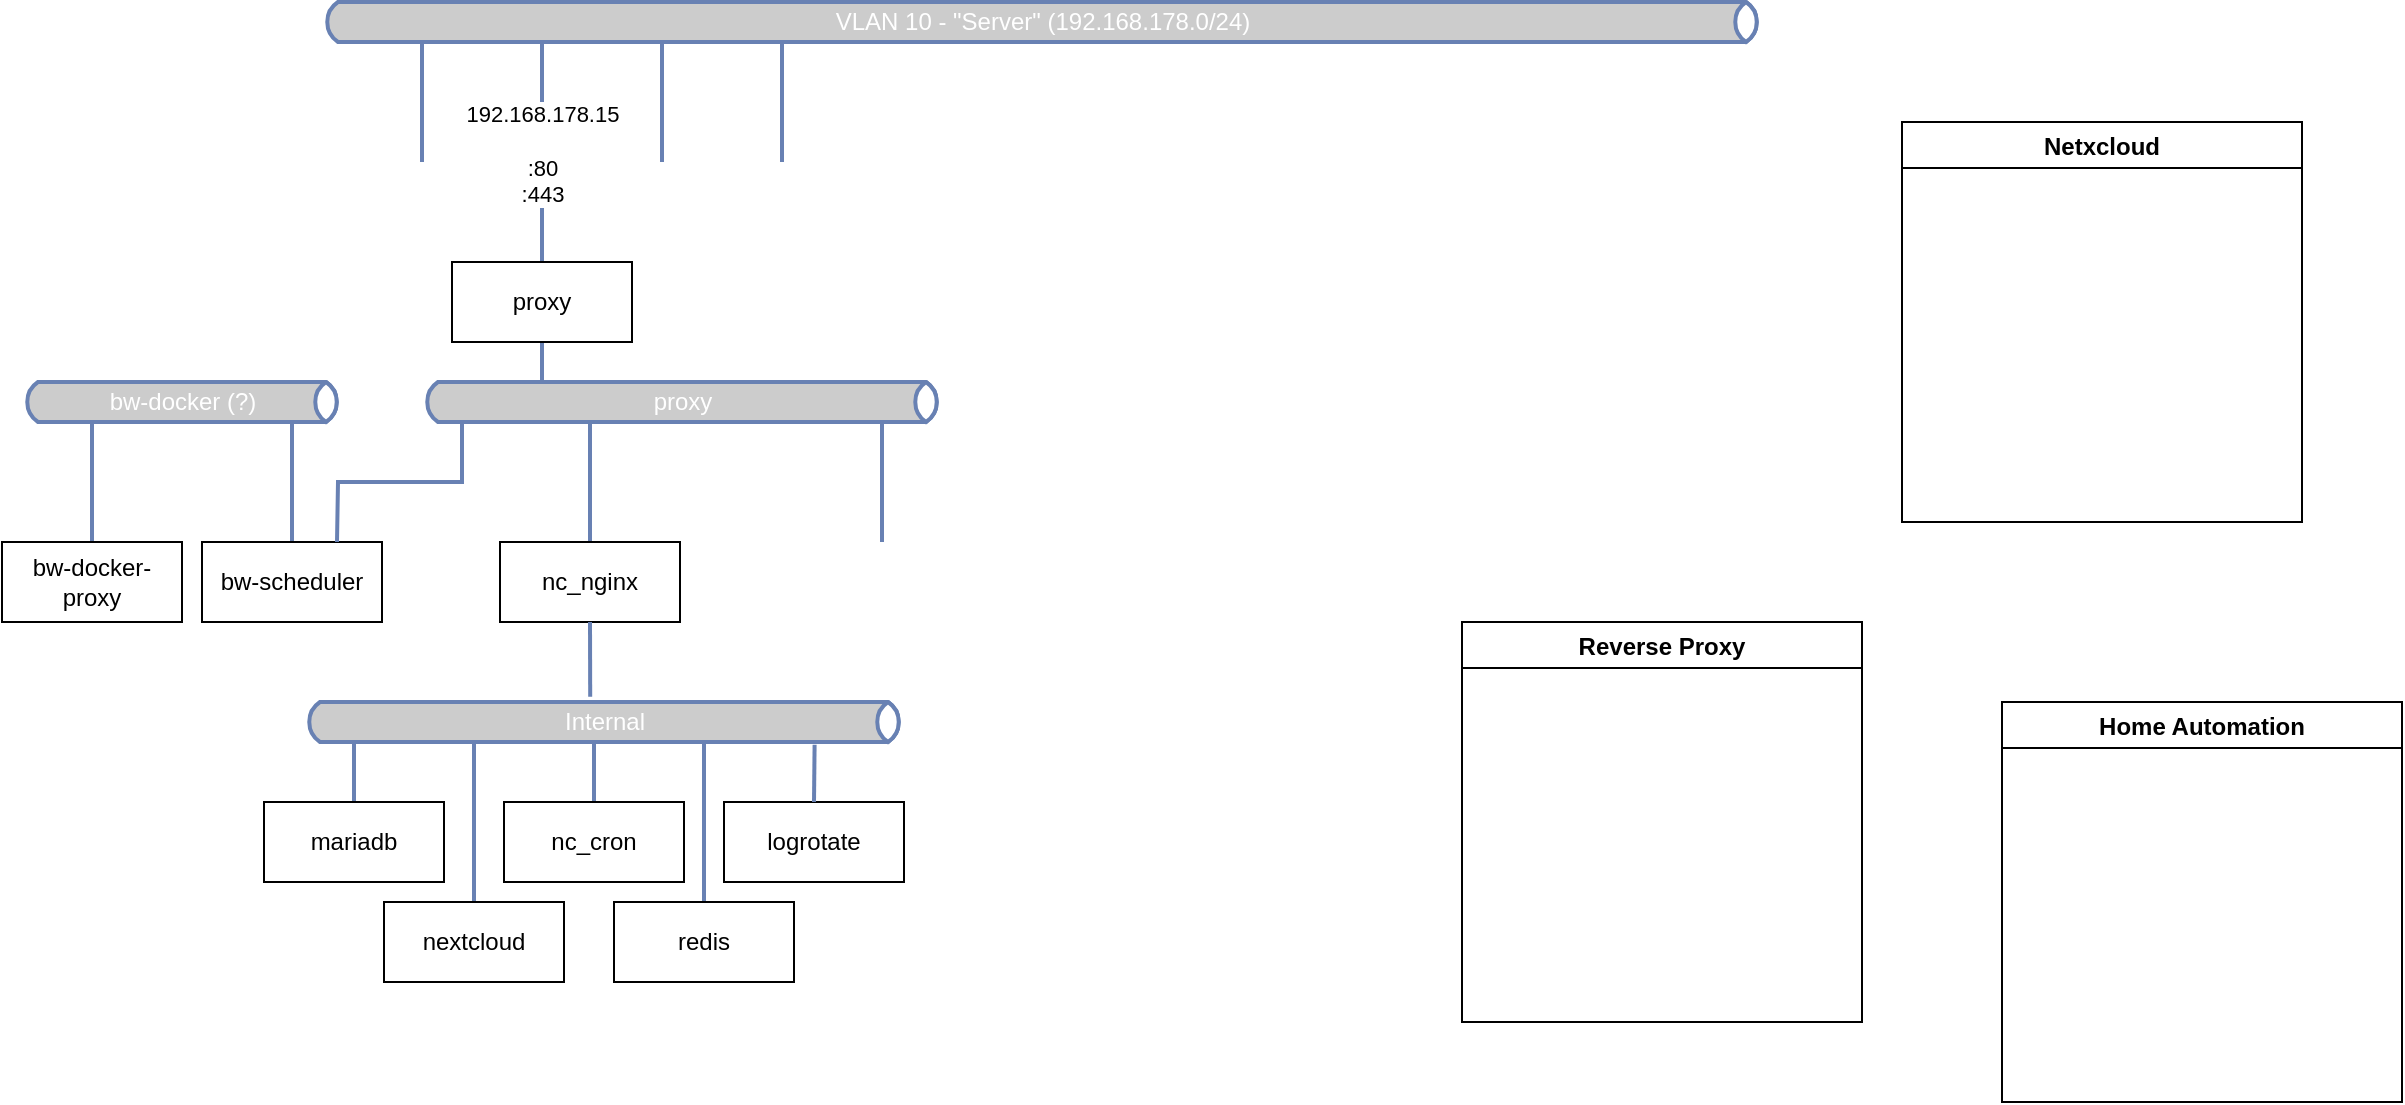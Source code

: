 <mxfile version="23.1.6" type="github">
  <diagram name="Page-1" id="WSNy4wVCY7JSL-_r6ql8">
    <mxGraphModel dx="1590" dy="1016" grid="1" gridSize="10" guides="1" tooltips="1" connect="1" arrows="1" fold="1" page="1" pageScale="1" pageWidth="827" pageHeight="1169" math="0" shadow="0">
      <root>
        <mxCell id="0" />
        <mxCell id="1" parent="0" />
        <mxCell id="-vyC8QUPcTlA4Ckdc9Ip-1" value="VLAN 10 - &quot;Server&quot; (192.168.178.0/24)" style="html=1;fillColor=#CCCCCC;strokeColor=#6881B3;gradientColor=none;gradientDirection=north;strokeWidth=2;shape=mxgraph.networks.bus;gradientColor=none;gradientDirection=north;fontColor=#ffffff;perimeter=backbonePerimeter;backboneSize=20;" vertex="1" parent="1">
          <mxGeometry x="180" y="200" width="720" height="20" as="geometry" />
        </mxCell>
        <mxCell id="-vyC8QUPcTlA4Ckdc9Ip-6" value="" style="strokeColor=#6881B3;edgeStyle=none;rounded=0;endArrow=none;html=1;strokeWidth=2;" edge="1" target="-vyC8QUPcTlA4Ckdc9Ip-1" parent="1">
          <mxGeometry relative="1" as="geometry">
            <mxPoint x="230" y="280" as="sourcePoint" />
          </mxGeometry>
        </mxCell>
        <mxCell id="-vyC8QUPcTlA4Ckdc9Ip-7" value="192.168.178.15&lt;br&gt;&lt;br&gt;:80&lt;br&gt;:443" style="strokeColor=#6881B3;edgeStyle=none;rounded=0;endArrow=none;html=1;strokeWidth=2;exitX=0.5;exitY=0;exitDx=0;exitDy=0;" edge="1" target="-vyC8QUPcTlA4Ckdc9Ip-1" parent="1" source="-vyC8QUPcTlA4Ckdc9Ip-29">
          <mxGeometry x="-0.006" relative="1" as="geometry">
            <mxPoint x="290" y="280" as="sourcePoint" />
            <mxPoint as="offset" />
          </mxGeometry>
        </mxCell>
        <mxCell id="-vyC8QUPcTlA4Ckdc9Ip-8" value="" style="strokeColor=#6881B3;edgeStyle=none;rounded=0;endArrow=none;html=1;strokeWidth=2;" edge="1" target="-vyC8QUPcTlA4Ckdc9Ip-1" parent="1">
          <mxGeometry relative="1" as="geometry">
            <mxPoint x="350" y="280" as="sourcePoint" />
          </mxGeometry>
        </mxCell>
        <mxCell id="-vyC8QUPcTlA4Ckdc9Ip-9" value="" style="strokeColor=#6881B3;edgeStyle=none;rounded=0;endArrow=none;html=1;strokeWidth=2;" edge="1" target="-vyC8QUPcTlA4Ckdc9Ip-1" parent="1">
          <mxGeometry relative="1" as="geometry">
            <mxPoint x="410" y="280" as="sourcePoint" />
          </mxGeometry>
        </mxCell>
        <mxCell id="-vyC8QUPcTlA4Ckdc9Ip-10" value="Home Automation" style="swimlane;startSize=23;" vertex="1" parent="1">
          <mxGeometry x="1020" y="550" width="200" height="200" as="geometry" />
        </mxCell>
        <mxCell id="-vyC8QUPcTlA4Ckdc9Ip-11" value="Netxcloud" style="swimlane;startSize=23;" vertex="1" parent="1">
          <mxGeometry x="970" y="260" width="200" height="200" as="geometry" />
        </mxCell>
        <mxCell id="-vyC8QUPcTlA4Ckdc9Ip-12" value="Reverse Proxy" style="swimlane;startSize=23;" vertex="1" parent="1">
          <mxGeometry x="750" y="510" width="200" height="200" as="geometry" />
        </mxCell>
        <mxCell id="-vyC8QUPcTlA4Ckdc9Ip-15" value="bw-docker (?)" style="html=1;fillColor=#CCCCCC;strokeColor=#6881B3;gradientColor=none;gradientDirection=north;strokeWidth=2;shape=mxgraph.networks.bus;gradientColor=none;gradientDirection=north;fontColor=#ffffff;perimeter=backbonePerimeter;backboneSize=20;" vertex="1" parent="1">
          <mxGeometry x="30" y="390" width="160" height="20" as="geometry" />
        </mxCell>
        <mxCell id="-vyC8QUPcTlA4Ckdc9Ip-16" value="" style="strokeColor=#6881B3;edgeStyle=none;rounded=0;endArrow=none;html=1;strokeWidth=2;exitX=0.5;exitY=0;exitDx=0;exitDy=0;" edge="1" parent="1" target="-vyC8QUPcTlA4Ckdc9Ip-15" source="-vyC8QUPcTlA4Ckdc9Ip-20">
          <mxGeometry relative="1" as="geometry">
            <mxPoint x="-30" y="470" as="sourcePoint" />
          </mxGeometry>
        </mxCell>
        <mxCell id="-vyC8QUPcTlA4Ckdc9Ip-18" value="" style="strokeColor=#6881B3;edgeStyle=none;rounded=0;endArrow=none;html=1;strokeWidth=2;exitX=0.5;exitY=0;exitDx=0;exitDy=0;" edge="1" parent="1" target="-vyC8QUPcTlA4Ckdc9Ip-15" source="-vyC8QUPcTlA4Ckdc9Ip-21">
          <mxGeometry relative="1" as="geometry">
            <mxPoint x="90" y="470" as="sourcePoint" />
          </mxGeometry>
        </mxCell>
        <mxCell id="-vyC8QUPcTlA4Ckdc9Ip-20" value="bw-scheduler" style="rounded=0;whiteSpace=wrap;html=1;" vertex="1" parent="1">
          <mxGeometry x="120" y="470" width="90" height="40" as="geometry" />
        </mxCell>
        <mxCell id="-vyC8QUPcTlA4Ckdc9Ip-21" value="bw-docker-proxy" style="rounded=0;whiteSpace=wrap;html=1;" vertex="1" parent="1">
          <mxGeometry x="20" y="470" width="90" height="40" as="geometry" />
        </mxCell>
        <mxCell id="-vyC8QUPcTlA4Ckdc9Ip-23" value="proxy" style="html=1;fillColor=#CCCCCC;strokeColor=#6881B3;gradientColor=none;gradientDirection=north;strokeWidth=2;shape=mxgraph.networks.bus;gradientColor=none;gradientDirection=north;fontColor=#ffffff;perimeter=backbonePerimeter;backboneSize=20;" vertex="1" parent="1">
          <mxGeometry x="230" y="390" width="260" height="20" as="geometry" />
        </mxCell>
        <mxCell id="-vyC8QUPcTlA4Ckdc9Ip-24" value="" style="strokeColor=#6881B3;edgeStyle=none;rounded=0;endArrow=none;html=1;strokeWidth=2;exitX=0.75;exitY=0;exitDx=0;exitDy=0;" edge="1" parent="1" target="-vyC8QUPcTlA4Ckdc9Ip-23" source="-vyC8QUPcTlA4Ckdc9Ip-20">
          <mxGeometry relative="1" as="geometry">
            <mxPoint x="280" y="470" as="sourcePoint" />
            <Array as="points">
              <mxPoint x="188" y="440" />
              <mxPoint x="250" y="440" />
            </Array>
          </mxGeometry>
        </mxCell>
        <mxCell id="-vyC8QUPcTlA4Ckdc9Ip-25" value="" style="strokeColor=#6881B3;edgeStyle=none;rounded=0;endArrow=none;html=1;strokeWidth=2;exitX=0.5;exitY=0;exitDx=0;exitDy=0;" edge="1" parent="1" target="-vyC8QUPcTlA4Ckdc9Ip-23" source="-vyC8QUPcTlA4Ckdc9Ip-28">
          <mxGeometry relative="1" as="geometry">
            <mxPoint x="340" y="470" as="sourcePoint" />
          </mxGeometry>
        </mxCell>
        <mxCell id="-vyC8QUPcTlA4Ckdc9Ip-26" value="" style="strokeColor=#6881B3;edgeStyle=none;rounded=0;endArrow=none;html=1;strokeWidth=2;exitX=0.5;exitY=0;exitDx=0;exitDy=0;" edge="1" parent="1" target="-vyC8QUPcTlA4Ckdc9Ip-23" source="-vyC8QUPcTlA4Ckdc9Ip-29">
          <mxGeometry relative="1" as="geometry">
            <mxPoint x="400" y="470" as="sourcePoint" />
          </mxGeometry>
        </mxCell>
        <mxCell id="-vyC8QUPcTlA4Ckdc9Ip-27" value="" style="strokeColor=#6881B3;edgeStyle=none;rounded=0;endArrow=none;html=1;strokeWidth=2;" edge="1" parent="1" target="-vyC8QUPcTlA4Ckdc9Ip-23">
          <mxGeometry relative="1" as="geometry">
            <mxPoint x="460" y="470" as="sourcePoint" />
          </mxGeometry>
        </mxCell>
        <mxCell id="-vyC8QUPcTlA4Ckdc9Ip-28" value="nc_nginx" style="rounded=0;whiteSpace=wrap;html=1;" vertex="1" parent="1">
          <mxGeometry x="269" y="470" width="90" height="40" as="geometry" />
        </mxCell>
        <mxCell id="-vyC8QUPcTlA4Ckdc9Ip-29" value="proxy" style="rounded=0;whiteSpace=wrap;html=1;" vertex="1" parent="1">
          <mxGeometry x="245" y="330" width="90" height="40" as="geometry" />
        </mxCell>
        <mxCell id="-vyC8QUPcTlA4Ckdc9Ip-32" value="Internal" style="html=1;fillColor=#CCCCCC;strokeColor=#6881B3;gradientColor=none;gradientDirection=north;strokeWidth=2;shape=mxgraph.networks.bus;gradientColor=none;gradientDirection=north;fontColor=#ffffff;perimeter=backbonePerimeter;backboneSize=20;points=[[0.5,1,0,0,0],[0.91,1,0,0,1]];" vertex="1" parent="1">
          <mxGeometry x="171" y="550" width="300" height="20" as="geometry" />
        </mxCell>
        <mxCell id="-vyC8QUPcTlA4Ckdc9Ip-33" value="" style="strokeColor=#6881B3;edgeStyle=none;rounded=0;endArrow=none;html=1;strokeWidth=2;exitX=0.5;exitY=0;exitDx=0;exitDy=0;" edge="1" parent="1" target="-vyC8QUPcTlA4Ckdc9Ip-32" source="-vyC8QUPcTlA4Ckdc9Ip-37">
          <mxGeometry relative="1" as="geometry">
            <mxPoint x="221" y="630" as="sourcePoint" />
          </mxGeometry>
        </mxCell>
        <mxCell id="-vyC8QUPcTlA4Ckdc9Ip-34" value="" style="strokeColor=#6881B3;edgeStyle=none;rounded=0;endArrow=none;html=1;strokeWidth=2;exitX=0.5;exitY=0;exitDx=0;exitDy=0;" edge="1" parent="1" target="-vyC8QUPcTlA4Ckdc9Ip-32" source="-vyC8QUPcTlA4Ckdc9Ip-38">
          <mxGeometry x="-0.006" relative="1" as="geometry">
            <mxPoint x="281" y="680" as="sourcePoint" />
            <mxPoint as="offset" />
          </mxGeometry>
        </mxCell>
        <mxCell id="-vyC8QUPcTlA4Ckdc9Ip-35" value="" style="strokeColor=#6881B3;edgeStyle=none;rounded=0;endArrow=none;html=1;strokeWidth=2;exitX=0.5;exitY=0;exitDx=0;exitDy=0;" edge="1" parent="1" target="-vyC8QUPcTlA4Ckdc9Ip-32" source="-vyC8QUPcTlA4Ckdc9Ip-39">
          <mxGeometry relative="1" as="geometry">
            <mxPoint x="341" y="630" as="sourcePoint" />
          </mxGeometry>
        </mxCell>
        <mxCell id="-vyC8QUPcTlA4Ckdc9Ip-36" value="" style="strokeColor=#6881B3;edgeStyle=none;rounded=0;endArrow=none;html=1;strokeWidth=2;exitX=0.5;exitY=0;exitDx=0;exitDy=0;" edge="1" parent="1" target="-vyC8QUPcTlA4Ckdc9Ip-32" source="-vyC8QUPcTlA4Ckdc9Ip-40">
          <mxGeometry relative="1" as="geometry">
            <mxPoint x="401" y="630" as="sourcePoint" />
          </mxGeometry>
        </mxCell>
        <mxCell id="-vyC8QUPcTlA4Ckdc9Ip-37" value="mariadb" style="rounded=0;whiteSpace=wrap;html=1;" vertex="1" parent="1">
          <mxGeometry x="151" y="600" width="90" height="40" as="geometry" />
        </mxCell>
        <mxCell id="-vyC8QUPcTlA4Ckdc9Ip-38" value="nextcloud" style="rounded=0;whiteSpace=wrap;html=1;" vertex="1" parent="1">
          <mxGeometry x="211" y="650" width="90" height="40" as="geometry" />
        </mxCell>
        <mxCell id="-vyC8QUPcTlA4Ckdc9Ip-39" value="nc_cron" style="rounded=0;whiteSpace=wrap;html=1;" vertex="1" parent="1">
          <mxGeometry x="271" y="600" width="90" height="40" as="geometry" />
        </mxCell>
        <mxCell id="-vyC8QUPcTlA4Ckdc9Ip-40" value="redis" style="rounded=0;whiteSpace=wrap;html=1;" vertex="1" parent="1">
          <mxGeometry x="326" y="650" width="90" height="40" as="geometry" />
        </mxCell>
        <mxCell id="-vyC8QUPcTlA4Ckdc9Ip-41" value="logrotate" style="rounded=0;whiteSpace=wrap;html=1;" vertex="1" parent="1">
          <mxGeometry x="381" y="600" width="90" height="40" as="geometry" />
        </mxCell>
        <mxCell id="-vyC8QUPcTlA4Ckdc9Ip-43" value="" style="strokeColor=#6881B3;edgeStyle=none;rounded=0;endArrow=none;html=1;strokeWidth=2;exitX=0.5;exitY=0;exitDx=0;exitDy=0;entryX=0.851;entryY=1.071;entryDx=0;entryDy=0;entryPerimeter=0;" edge="1" parent="1" source="-vyC8QUPcTlA4Ckdc9Ip-41" target="-vyC8QUPcTlA4Ckdc9Ip-32">
          <mxGeometry relative="1" as="geometry">
            <mxPoint x="410" y="600" as="sourcePoint" />
            <mxPoint x="425" y="570" as="targetPoint" />
          </mxGeometry>
        </mxCell>
        <mxCell id="-vyC8QUPcTlA4Ckdc9Ip-44" value="" style="strokeColor=#6881B3;edgeStyle=none;rounded=0;endArrow=none;html=1;strokeWidth=2;exitX=0.5;exitY=1;exitDx=0;exitDy=0;entryX=0.477;entryY=-0.133;entryDx=0;entryDy=0;entryPerimeter=0;" edge="1" parent="1" source="-vyC8QUPcTlA4Ckdc9Ip-28" target="-vyC8QUPcTlA4Ckdc9Ip-32">
          <mxGeometry relative="1" as="geometry">
            <mxPoint x="160" y="881" as="sourcePoint" />
            <mxPoint x="160" y="800" as="targetPoint" />
          </mxGeometry>
        </mxCell>
      </root>
    </mxGraphModel>
  </diagram>
</mxfile>
